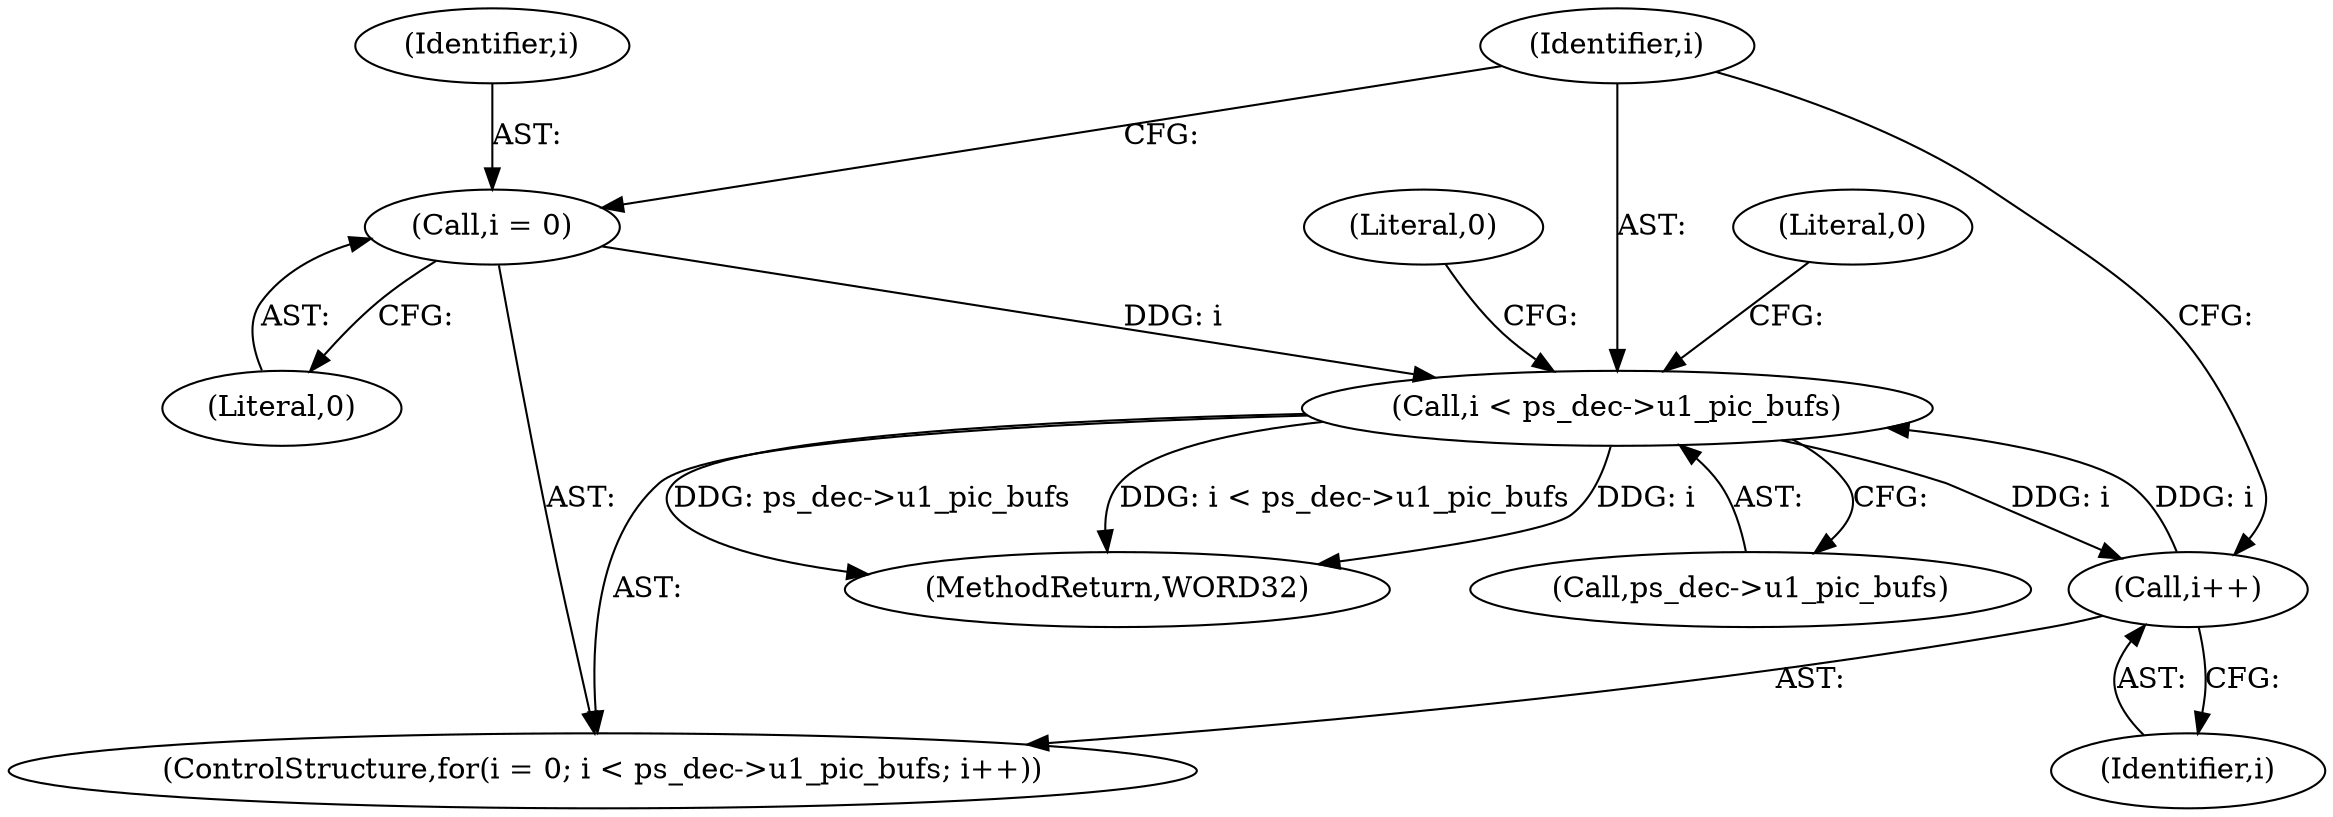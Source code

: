 digraph "0_Android_494561291a503840f385fbcd11d9bc5f4dc502b8@pointer" {
"1000558" [label="(Call,i < ps_dec->u1_pic_bufs)"];
"1000555" [label="(Call,i = 0)"];
"1000563" [label="(Call,i++)"];
"1000558" [label="(Call,i < ps_dec->u1_pic_bufs)"];
"1000557" [label="(Literal,0)"];
"1000556" [label="(Identifier,i)"];
"1000554" [label="(ControlStructure,for(i = 0; i < ps_dec->u1_pic_bufs; i++))"];
"1000558" [label="(Call,i < ps_dec->u1_pic_bufs)"];
"1000564" [label="(Identifier,i)"];
"1000563" [label="(Call,i++)"];
"1000589" [label="(Literal,0)"];
"1000569" [label="(Literal,0)"];
"1002226" [label="(MethodReturn,WORD32)"];
"1000555" [label="(Call,i = 0)"];
"1000559" [label="(Identifier,i)"];
"1000560" [label="(Call,ps_dec->u1_pic_bufs)"];
"1000558" -> "1000554"  [label="AST: "];
"1000558" -> "1000560"  [label="CFG: "];
"1000559" -> "1000558"  [label="AST: "];
"1000560" -> "1000558"  [label="AST: "];
"1000569" -> "1000558"  [label="CFG: "];
"1000589" -> "1000558"  [label="CFG: "];
"1000558" -> "1002226"  [label="DDG: ps_dec->u1_pic_bufs"];
"1000558" -> "1002226"  [label="DDG: i < ps_dec->u1_pic_bufs"];
"1000558" -> "1002226"  [label="DDG: i"];
"1000555" -> "1000558"  [label="DDG: i"];
"1000563" -> "1000558"  [label="DDG: i"];
"1000558" -> "1000563"  [label="DDG: i"];
"1000555" -> "1000554"  [label="AST: "];
"1000555" -> "1000557"  [label="CFG: "];
"1000556" -> "1000555"  [label="AST: "];
"1000557" -> "1000555"  [label="AST: "];
"1000559" -> "1000555"  [label="CFG: "];
"1000563" -> "1000554"  [label="AST: "];
"1000563" -> "1000564"  [label="CFG: "];
"1000564" -> "1000563"  [label="AST: "];
"1000559" -> "1000563"  [label="CFG: "];
}

